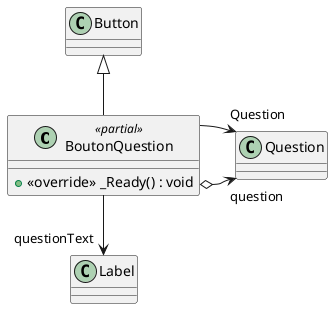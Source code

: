 @startuml
class BoutonQuestion <<partial>> {
    + <<override>> _Ready() : void
}
Button <|-- BoutonQuestion
BoutonQuestion --> "questionText" Label
BoutonQuestion o-> "question" Question
BoutonQuestion --> "Question" Question
@enduml
